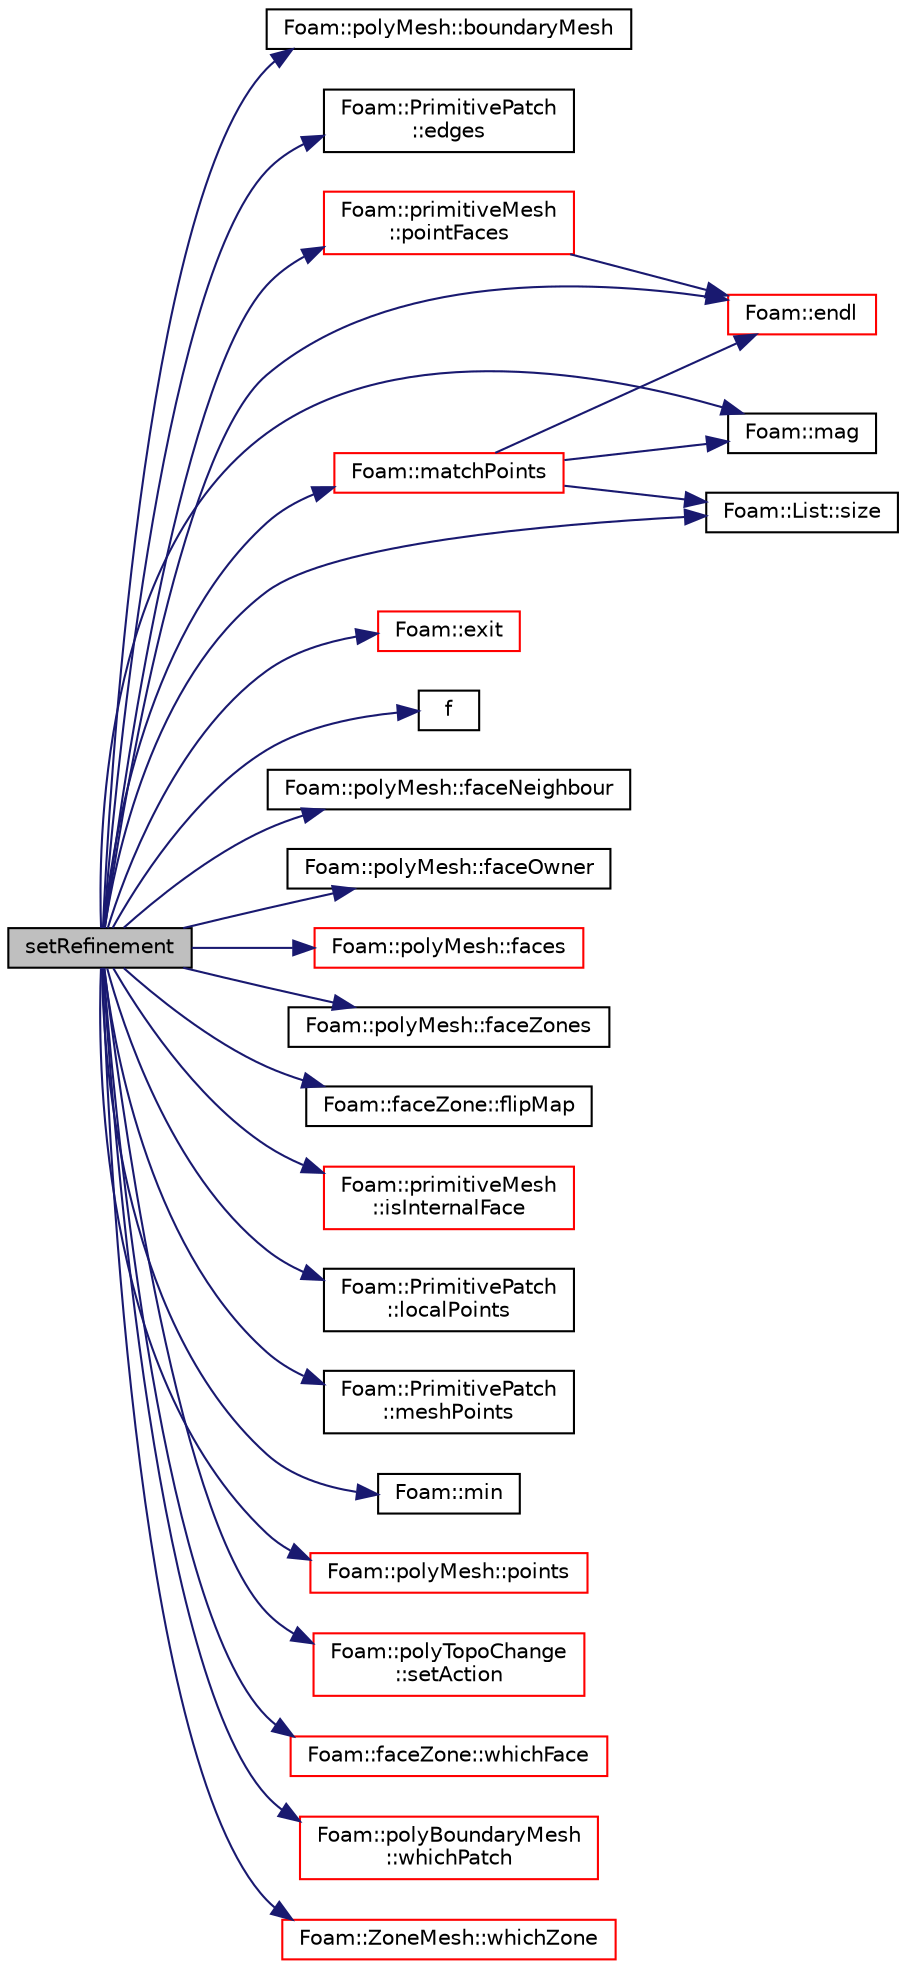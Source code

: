 digraph "setRefinement"
{
  bgcolor="transparent";
  edge [fontname="Helvetica",fontsize="10",labelfontname="Helvetica",labelfontsize="10"];
  node [fontname="Helvetica",fontsize="10",shape=record];
  rankdir="LR";
  Node1 [label="setRefinement",height=0.2,width=0.4,color="black", fillcolor="grey75", style="filled", fontcolor="black"];
  Node1 -> Node2 [color="midnightblue",fontsize="10",style="solid",fontname="Helvetica"];
  Node2 [label="Foam::polyMesh::boundaryMesh",height=0.2,width=0.4,color="black",URL="$a01905.html#a6b7f5ba89250dbd7a1c6c7860ab60fe3",tooltip="Return boundary mesh. "];
  Node1 -> Node3 [color="midnightblue",fontsize="10",style="solid",fontname="Helvetica"];
  Node3 [label="Foam::PrimitivePatch\l::edges",height=0.2,width=0.4,color="black",URL="$a01959.html#aae82d34fe433288eb6b1f9dea53675c8",tooltip="Return list of edges, address into LOCAL point list. "];
  Node1 -> Node4 [color="midnightblue",fontsize="10",style="solid",fontname="Helvetica"];
  Node4 [label="Foam::endl",height=0.2,width=0.4,color="red",URL="$a10675.html#a2db8fe02a0d3909e9351bb4275b23ce4",tooltip="Add newline and flush stream. "];
  Node1 -> Node5 [color="midnightblue",fontsize="10",style="solid",fontname="Helvetica"];
  Node5 [label="Foam::exit",height=0.2,width=0.4,color="red",URL="$a10675.html#a06ca7250d8e89caf05243ec094843642"];
  Node1 -> Node6 [color="midnightblue",fontsize="10",style="solid",fontname="Helvetica"];
  Node6 [label="f",height=0.2,width=0.4,color="black",URL="$a03883.html#a888be93833ac7a23170555c69c690288"];
  Node1 -> Node7 [color="midnightblue",fontsize="10",style="solid",fontname="Helvetica"];
  Node7 [label="Foam::polyMesh::faceNeighbour",height=0.2,width=0.4,color="black",URL="$a01905.html#ad03ef02786858ab9d5e2776a4731c77c",tooltip="Return face neighbour. "];
  Node1 -> Node8 [color="midnightblue",fontsize="10",style="solid",fontname="Helvetica"];
  Node8 [label="Foam::polyMesh::faceOwner",height=0.2,width=0.4,color="black",URL="$a01905.html#a6d4def83436c9aa4dc68e8e42c5cf268",tooltip="Return face owner. "];
  Node1 -> Node9 [color="midnightblue",fontsize="10",style="solid",fontname="Helvetica"];
  Node9 [label="Foam::polyMesh::faces",height=0.2,width=0.4,color="red",URL="$a01905.html#a4434536d50d4c14116249da802a1e2b2",tooltip="Return raw faces. "];
  Node1 -> Node10 [color="midnightblue",fontsize="10",style="solid",fontname="Helvetica"];
  Node10 [label="Foam::polyMesh::faceZones",height=0.2,width=0.4,color="black",URL="$a01905.html#aa3b2dc268f43cd7ca2d043febae4f0e6",tooltip="Return face zone mesh. "];
  Node1 -> Node11 [color="midnightblue",fontsize="10",style="solid",fontname="Helvetica"];
  Node11 [label="Foam::faceZone::flipMap",height=0.2,width=0.4,color="black",URL="$a00735.html#ae010e9aa1fb7b930973122f73b998498",tooltip="Return face flip map. "];
  Node1 -> Node12 [color="midnightblue",fontsize="10",style="solid",fontname="Helvetica"];
  Node12 [label="Foam::primitiveMesh\l::isInternalFace",height=0.2,width=0.4,color="red",URL="$a01956.html#a836bb7ec097736e6d0c7903e486776a8",tooltip="Return true if given face label is internal to the mesh. "];
  Node1 -> Node13 [color="midnightblue",fontsize="10",style="solid",fontname="Helvetica"];
  Node13 [label="Foam::PrimitivePatch\l::localPoints",height=0.2,width=0.4,color="black",URL="$a01959.html#a180aa335ba66b3224df33de8eb29b3bf",tooltip="Return pointField of points in patch. "];
  Node1 -> Node14 [color="midnightblue",fontsize="10",style="solid",fontname="Helvetica"];
  Node14 [label="Foam::mag",height=0.2,width=0.4,color="black",URL="$a10675.html#a929da2a3fdcf3dacbbe0487d3a330dae"];
  Node1 -> Node15 [color="midnightblue",fontsize="10",style="solid",fontname="Helvetica"];
  Node15 [label="Foam::matchPoints",height=0.2,width=0.4,color="red",URL="$a10675.html#abc7cba30306098a4eaf18f508d39ea10",tooltip="Determine correspondence between pointFields. Gets passed. "];
  Node15 -> Node4 [color="midnightblue",fontsize="10",style="solid",fontname="Helvetica"];
  Node15 -> Node14 [color="midnightblue",fontsize="10",style="solid",fontname="Helvetica"];
  Node15 -> Node16 [color="midnightblue",fontsize="10",style="solid",fontname="Helvetica"];
  Node16 [label="Foam::List::size",height=0.2,width=0.4,color="black",URL="$a01355.html#a8a5f6fa29bd4b500caf186f60245b384",tooltip="Override size to be inconsistent with allocated storage. "];
  Node1 -> Node17 [color="midnightblue",fontsize="10",style="solid",fontname="Helvetica"];
  Node17 [label="Foam::PrimitivePatch\l::meshPoints",height=0.2,width=0.4,color="black",URL="$a01959.html#ae4935f85c38392518565dd7c666e3caf",tooltip="Return labelList of mesh points in patch. They are constructed. "];
  Node1 -> Node18 [color="midnightblue",fontsize="10",style="solid",fontname="Helvetica"];
  Node18 [label="Foam::min",height=0.2,width=0.4,color="black",URL="$a10675.html#a253e112ad2d56d96230ff39ea7f442dc"];
  Node1 -> Node19 [color="midnightblue",fontsize="10",style="solid",fontname="Helvetica"];
  Node19 [label="Foam::primitiveMesh\l::pointFaces",height=0.2,width=0.4,color="red",URL="$a01956.html#a758f775d09e1be4cdd80daea4e402f55"];
  Node19 -> Node4 [color="midnightblue",fontsize="10",style="solid",fontname="Helvetica"];
  Node1 -> Node20 [color="midnightblue",fontsize="10",style="solid",fontname="Helvetica"];
  Node20 [label="Foam::polyMesh::points",height=0.2,width=0.4,color="red",URL="$a01905.html#a084ae534298576408f063a6b3b820959",tooltip="Return raw points. "];
  Node1 -> Node21 [color="midnightblue",fontsize="10",style="solid",fontname="Helvetica"];
  Node21 [label="Foam::polyTopoChange\l::setAction",height=0.2,width=0.4,color="red",URL="$a01926.html#a40a23962b792d24f4cb999f5b55aece2",tooltip="For compatibility with polyTopoChange: set topological action. "];
  Node1 -> Node16 [color="midnightblue",fontsize="10",style="solid",fontname="Helvetica"];
  Node1 -> Node22 [color="midnightblue",fontsize="10",style="solid",fontname="Helvetica"];
  Node22 [label="Foam::faceZone::whichFace",height=0.2,width=0.4,color="red",URL="$a00735.html#a44dd2110316f20b114950fef748cb7c2",tooltip="Helper function to re-direct to zone::localID(...) "];
  Node1 -> Node23 [color="midnightblue",fontsize="10",style="solid",fontname="Helvetica"];
  Node23 [label="Foam::polyBoundaryMesh\l::whichPatch",height=0.2,width=0.4,color="red",URL="$a01899.html#a6d7e875689c6272231ad4b60139b7324",tooltip="Return patch index for a given face label. "];
  Node1 -> Node24 [color="midnightblue",fontsize="10",style="solid",fontname="Helvetica"];
  Node24 [label="Foam::ZoneMesh::whichZone",height=0.2,width=0.4,color="red",URL="$a02883.html#a6ffe5ffe3013200c7748e4c8fe8a883b",tooltip="Given a global object index, return the zone it is in. "];
}
